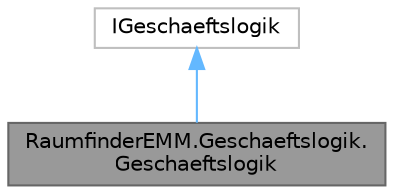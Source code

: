 digraph "RaumfinderEMM.Geschaeftslogik.Geschaeftslogik"
{
 // LATEX_PDF_SIZE
  bgcolor="transparent";
  edge [fontname=Helvetica,fontsize=10,labelfontname=Helvetica,labelfontsize=10];
  node [fontname=Helvetica,fontsize=10,shape=box,height=0.2,width=0.4];
  Node1 [label="RaumfinderEMM.Geschaeftslogik.\lGeschaeftslogik",height=0.2,width=0.4,color="gray40", fillcolor="grey60", style="filled", fontcolor="black",tooltip="Class for managing the business logic of the application."];
  Node2 -> Node1 [dir="back",color="steelblue1",style="solid"];
  Node2 [label="IGeschaeftslogik",height=0.2,width=0.4,color="grey75", fillcolor="white", style="filled",URL="$interface_raumfinder_e_m_m_1_1_geschaeftslogik_1_1_i_geschaeftslogik.html",tooltip=" "];
}
